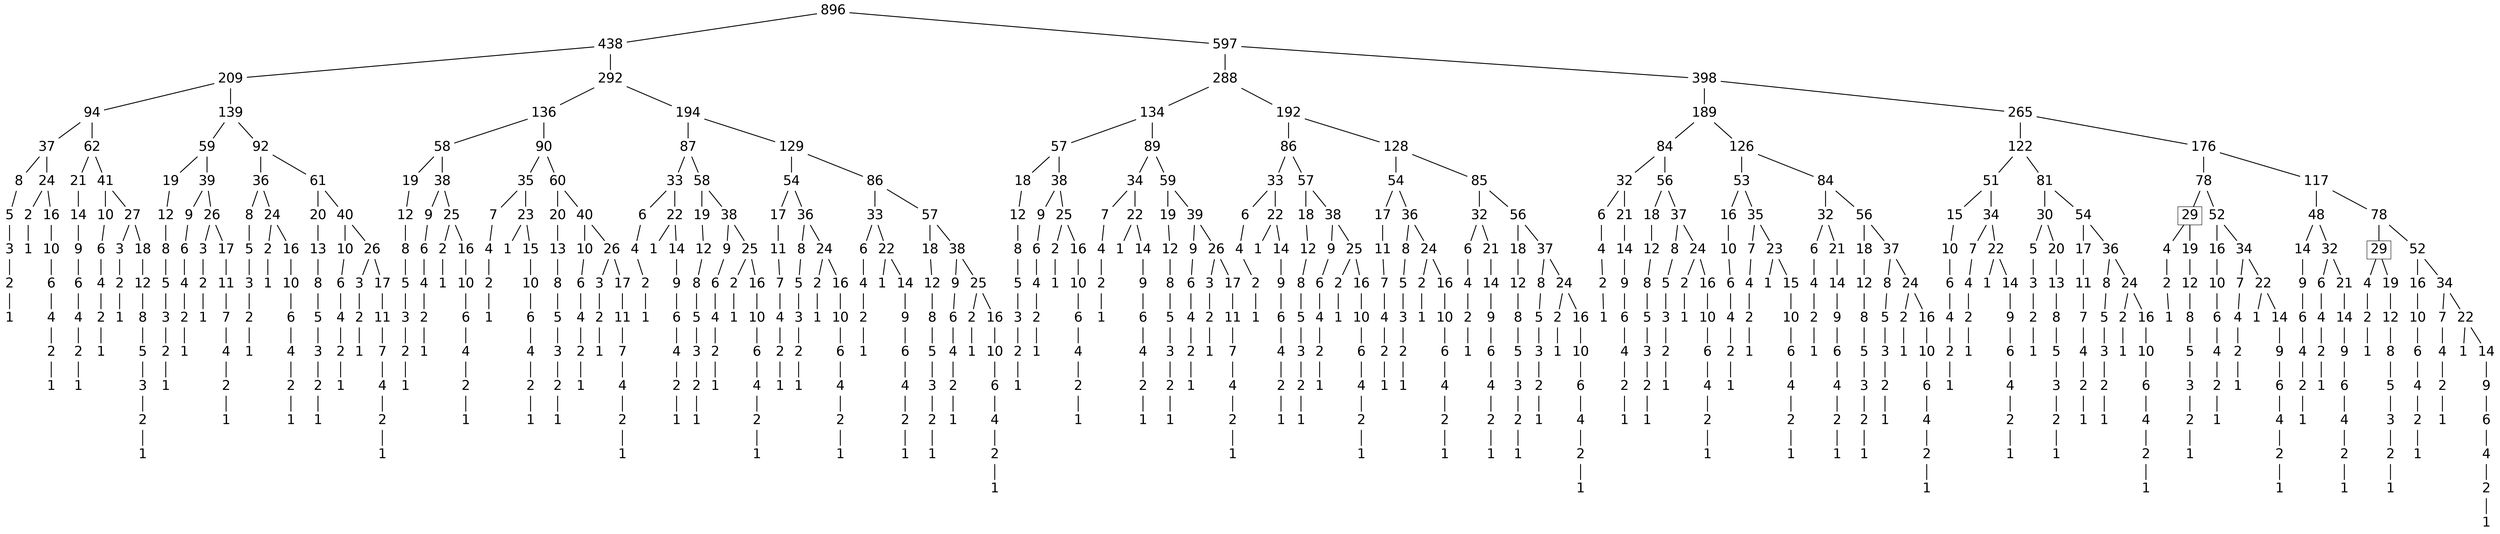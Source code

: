 digraph graph_name {
 graph[nodesep = 0.1];
 edge[dir=none, style=bold];
 node[ fontname = "Helvetica", shape = plaintext, width = 0.25, height = 0.25, fontsize=30];
bxt[label="896" ];
bxt->bxu
bxu[label="438" ];
bxu->bxv
bxv[label="209" ];
bxv->bxw
bxw[label="94" ];
bxw->bxx
bxx[label="37" ];
bxx->bxy
bxy[label="8" ];
bxy->bxz
bxz[label="5" ];
bxz->bya
bya[label="3" ];
bya->byb
byb[label="2" ];
byb->byc
byc[label="1" ];
bxx->byd
byd[label="24" ];
byd->bye
bye[label="2" ];
bye->byf
byf[label="1" ];
byd->byg
byg[label="16" ];
byg->byh
byh[label="10" ];
byh->byi
byi[label="6" ];
byi->byj
byj[label="4" ];
byj->byk
byk[label="2" ];
byk->byl
byl[label="1" ];
bxw->bym
bym[label="62" ];
bym->byn
byn[label="21" ];
byn->byo
byo[label="14" ];
byo->byp
byp[label="9" ];
byp->byq
byq[label="6" ];
byq->byr
byr[label="4" ];
byr->bys
bys[label="2" ];
bys->byt
byt[label="1" ];
bym->byu
byu[label="41" ];
byu->byv
byv[label="10" ];
byv->byw
byw[label="6" ];
byw->byx
byx[label="4" ];
byx->byy
byy[label="2" ];
byy->byz
byz[label="1" ];
byu->bza
bza[label="27" ];
bza->bzb
bzb[label="3" ];
bzb->bzc
bzc[label="2" ];
bzc->bzd
bzd[label="1" ];
bza->bze
bze[label="18" ];
bze->bzf
bzf[label="12" ];
bzf->bzg
bzg[label="8" ];
bzg->bzh
bzh[label="5" ];
bzh->bzi
bzi[label="3" ];
bzi->bzj
bzj[label="2" ];
bzj->bzk
bzk[label="1" ];
bxv->bzl
bzl[label="139" ];
bzl->bzm
bzm[label="59" ];
bzm->bzn
bzn[label="19" ];
bzn->bzo
bzo[label="12" ];
bzo->bzp
bzp[label="8" ];
bzp->bzq
bzq[label="5" ];
bzq->bzr
bzr[label="3" ];
bzr->bzs
bzs[label="2" ];
bzs->bzt
bzt[label="1" ];
bzm->bzu
bzu[label="39" ];
bzu->bzv
bzv[label="9" ];
bzv->bzw
bzw[label="6" ];
bzw->bzx
bzx[label="4" ];
bzx->bzy
bzy[label="2" ];
bzy->bzz
bzz[label="1" ];
bzu->caa
caa[label="26" ];
caa->cab
cab[label="3" ];
cab->cac
cac[label="2" ];
cac->cad
cad[label="1" ];
caa->cae
cae[label="17" ];
cae->caf
caf[label="11" ];
caf->cag
cag[label="7" ];
cag->cah
cah[label="4" ];
cah->cai
cai[label="2" ];
cai->caj
caj[label="1" ];
bzl->cak
cak[label="92" ];
cak->cal
cal[label="36" ];
cal->cam
cam[label="8" ];
cam->can
can[label="5" ];
can->cao
cao[label="3" ];
cao->cap
cap[label="2" ];
cap->caq
caq[label="1" ];
cal->car
car[label="24" ];
car->cas
cas[label="2" ];
cas->cat
cat[label="1" ];
car->cau
cau[label="16" ];
cau->cav
cav[label="10" ];
cav->caw
caw[label="6" ];
caw->cax
cax[label="4" ];
cax->cay
cay[label="2" ];
cay->caz
caz[label="1" ];
cak->cba
cba[label="61" ];
cba->cbb
cbb[label="20" ];
cbb->cbc
cbc[label="13" ];
cbc->cbd
cbd[label="8" ];
cbd->cbe
cbe[label="5" ];
cbe->cbf
cbf[label="3" ];
cbf->cbg
cbg[label="2" ];
cbg->cbh
cbh[label="1" ];
cba->cbi
cbi[label="40" ];
cbi->cbj
cbj[label="10" ];
cbj->cbk
cbk[label="6" ];
cbk->cbl
cbl[label="4" ];
cbl->cbm
cbm[label="2" ];
cbm->cbn
cbn[label="1" ];
cbi->cbo
cbo[label="26" ];
cbo->cbp
cbp[label="3" ];
cbp->cbq
cbq[label="2" ];
cbq->cbr
cbr[label="1" ];
cbo->cbs
cbs[label="17" ];
cbs->cbt
cbt[label="11" ];
cbt->cbu
cbu[label="7" ];
cbu->cbv
cbv[label="4" ];
cbv->cbw
cbw[label="2" ];
cbw->cbx
cbx[label="1" ];
bxu->cby
cby[label="292" ];
cby->cbz
cbz[label="136" ];
cbz->cca
cca[label="58" ];
cca->ccb
ccb[label="19" ];
ccb->ccc
ccc[label="12" ];
ccc->ccd
ccd[label="8" ];
ccd->cce
cce[label="5" ];
cce->ccf
ccf[label="3" ];
ccf->ccg
ccg[label="2" ];
ccg->cch
cch[label="1" ];
cca->cci
cci[label="38" ];
cci->ccj
ccj[label="9" ];
ccj->cck
cck[label="6" ];
cck->ccl
ccl[label="4" ];
ccl->ccm
ccm[label="2" ];
ccm->ccn
ccn[label="1" ];
cci->cco
cco[label="25" ];
cco->ccp
ccp[label="2" ];
ccp->ccq
ccq[label="1" ];
cco->ccr
ccr[label="16" ];
ccr->ccs
ccs[label="10" ];
ccs->cct
cct[label="6" ];
cct->ccu
ccu[label="4" ];
ccu->ccv
ccv[label="2" ];
ccv->ccw
ccw[label="1" ];
cbz->ccx
ccx[label="90" ];
ccx->ccy
ccy[label="35" ];
ccy->ccz
ccz[label="7" ];
ccz->cda
cda[label="4" ];
cda->cdb
cdb[label="2" ];
cdb->cdc
cdc[label="1" ];
ccy->cdd
cdd[label="23" ];
cdd->cde
cde[label="1" ];
cdd->cdf
cdf[label="15" ];
cdf->cdg
cdg[label="10" ];
cdg->cdh
cdh[label="6" ];
cdh->cdi
cdi[label="4" ];
cdi->cdj
cdj[label="2" ];
cdj->cdk
cdk[label="1" ];
ccx->cdl
cdl[label="60" ];
cdl->cdm
cdm[label="20" ];
cdm->cdn
cdn[label="13" ];
cdn->cdo
cdo[label="8" ];
cdo->cdp
cdp[label="5" ];
cdp->cdq
cdq[label="3" ];
cdq->cdr
cdr[label="2" ];
cdr->cds
cds[label="1" ];
cdl->cdt
cdt[label="40" ];
cdt->cdu
cdu[label="10" ];
cdu->cdv
cdv[label="6" ];
cdv->cdw
cdw[label="4" ];
cdw->cdx
cdx[label="2" ];
cdx->cdy
cdy[label="1" ];
cdt->cdz
cdz[label="26" ];
cdz->cea
cea[label="3" ];
cea->ceb
ceb[label="2" ];
ceb->cec
cec[label="1" ];
cdz->ced
ced[label="17" ];
ced->cee
cee[label="11" ];
cee->cef
cef[label="7" ];
cef->ceg
ceg[label="4" ];
ceg->ceh
ceh[label="2" ];
ceh->cei
cei[label="1" ];
cby->cej
cej[label="194" ];
cej->cek
cek[label="87" ];
cek->cel
cel[label="33" ];
cel->cem
cem[label="6" ];
cem->cen
cen[label="4" ];
cen->ceo
ceo[label="2" ];
ceo->cep
cep[label="1" ];
cel->ceq
ceq[label="22" ];
ceq->cer
cer[label="1" ];
ceq->ces
ces[label="14" ];
ces->cet
cet[label="9" ];
cet->ceu
ceu[label="6" ];
ceu->cev
cev[label="4" ];
cev->cew
cew[label="2" ];
cew->cex
cex[label="1" ];
cek->cey
cey[label="58" ];
cey->cez
cez[label="19" ];
cez->cfa
cfa[label="12" ];
cfa->cfb
cfb[label="8" ];
cfb->cfc
cfc[label="5" ];
cfc->cfd
cfd[label="3" ];
cfd->cfe
cfe[label="2" ];
cfe->cff
cff[label="1" ];
cey->cfg
cfg[label="38" ];
cfg->cfh
cfh[label="9" ];
cfh->cfi
cfi[label="6" ];
cfi->cfj
cfj[label="4" ];
cfj->cfk
cfk[label="2" ];
cfk->cfl
cfl[label="1" ];
cfg->cfm
cfm[label="25" ];
cfm->cfn
cfn[label="2" ];
cfn->cfo
cfo[label="1" ];
cfm->cfp
cfp[label="16" ];
cfp->cfq
cfq[label="10" ];
cfq->cfr
cfr[label="6" ];
cfr->cfs
cfs[label="4" ];
cfs->cft
cft[label="2" ];
cft->cfu
cfu[label="1" ];
cej->cfv
cfv[label="129" ];
cfv->cfw
cfw[label="54" ];
cfw->cfx
cfx[label="17" ];
cfx->cfy
cfy[label="11" ];
cfy->cfz
cfz[label="7" ];
cfz->cga
cga[label="4" ];
cga->cgb
cgb[label="2" ];
cgb->cgc
cgc[label="1" ];
cfw->cgd
cgd[label="36" ];
cgd->cge
cge[label="8" ];
cge->cgf
cgf[label="5" ];
cgf->cgg
cgg[label="3" ];
cgg->cgh
cgh[label="2" ];
cgh->cgi
cgi[label="1" ];
cgd->cgj
cgj[label="24" ];
cgj->cgk
cgk[label="2" ];
cgk->cgl
cgl[label="1" ];
cgj->cgm
cgm[label="16" ];
cgm->cgn
cgn[label="10" ];
cgn->cgo
cgo[label="6" ];
cgo->cgp
cgp[label="4" ];
cgp->cgq
cgq[label="2" ];
cgq->cgr
cgr[label="1" ];
cfv->cgs
cgs[label="86" ];
cgs->cgt
cgt[label="33" ];
cgt->cgu
cgu[label="6" ];
cgu->cgv
cgv[label="4" ];
cgv->cgw
cgw[label="2" ];
cgw->cgx
cgx[label="1" ];
cgt->cgy
cgy[label="22" ];
cgy->cgz
cgz[label="1" ];
cgy->cha
cha[label="14" ];
cha->chb
chb[label="9" ];
chb->chc
chc[label="6" ];
chc->chd
chd[label="4" ];
chd->che
che[label="2" ];
che->chf
chf[label="1" ];
cgs->chg
chg[label="57" ];
chg->chh
chh[label="18" ];
chh->chi
chi[label="12" ];
chi->chj
chj[label="8" ];
chj->chk
chk[label="5" ];
chk->chl
chl[label="3" ];
chl->chm
chm[label="2" ];
chm->chn
chn[label="1" ];
chg->cho
cho[label="38" ];
cho->chp
chp[label="9" ];
chp->chq
chq[label="6" ];
chq->chr
chr[label="4" ];
chr->chs
chs[label="2" ];
chs->cht
cht[label="1" ];
cho->chu
chu[label="25" ];
chu->chv
chv[label="2" ];
chv->chw
chw[label="1" ];
chu->chx
chx[label="16" ];
chx->chy
chy[label="10" ];
chy->chz
chz[label="6" ];
chz->cia
cia[label="4" ];
cia->cib
cib[label="2" ];
cib->cic
cic[label="1" ];
bxt->cid
cid[label="597" ];
cid->cie
cie[label="288" ];
cie->cif
cif[label="134" ];
cif->cig
cig[label="57" ];
cig->cih
cih[label="18" ];
cih->cii
cii[label="12" ];
cii->cij
cij[label="8" ];
cij->cik
cik[label="5" ];
cik->cil
cil[label="3" ];
cil->cim
cim[label="2" ];
cim->cin
cin[label="1" ];
cig->cio
cio[label="38" ];
cio->cip
cip[label="9" ];
cip->ciq
ciq[label="6" ];
ciq->cir
cir[label="4" ];
cir->cis
cis[label="2" ];
cis->cit
cit[label="1" ];
cio->ciu
ciu[label="25" ];
ciu->civ
civ[label="2" ];
civ->ciw
ciw[label="1" ];
ciu->cix
cix[label="16" ];
cix->ciy
ciy[label="10" ];
ciy->ciz
ciz[label="6" ];
ciz->cja
cja[label="4" ];
cja->cjb
cjb[label="2" ];
cjb->cjc
cjc[label="1" ];
cif->cjd
cjd[label="89" ];
cjd->cje
cje[label="34" ];
cje->cjf
cjf[label="7" ];
cjf->cjg
cjg[label="4" ];
cjg->cjh
cjh[label="2" ];
cjh->cji
cji[label="1" ];
cje->cjj
cjj[label="22" ];
cjj->cjk
cjk[label="1" ];
cjj->cjl
cjl[label="14" ];
cjl->cjm
cjm[label="9" ];
cjm->cjn
cjn[label="6" ];
cjn->cjo
cjo[label="4" ];
cjo->cjp
cjp[label="2" ];
cjp->cjq
cjq[label="1" ];
cjd->cjr
cjr[label="59" ];
cjr->cjs
cjs[label="19" ];
cjs->cjt
cjt[label="12" ];
cjt->cju
cju[label="8" ];
cju->cjv
cjv[label="5" ];
cjv->cjw
cjw[label="3" ];
cjw->cjx
cjx[label="2" ];
cjx->cjy
cjy[label="1" ];
cjr->cjz
cjz[label="39" ];
cjz->cka
cka[label="9" ];
cka->ckb
ckb[label="6" ];
ckb->ckc
ckc[label="4" ];
ckc->ckd
ckd[label="2" ];
ckd->cke
cke[label="1" ];
cjz->ckf
ckf[label="26" ];
ckf->ckg
ckg[label="3" ];
ckg->ckh
ckh[label="2" ];
ckh->cki
cki[label="1" ];
ckf->ckj
ckj[label="17" ];
ckj->ckk
ckk[label="11" ];
ckk->ckl
ckl[label="7" ];
ckl->ckm
ckm[label="4" ];
ckm->ckn
ckn[label="2" ];
ckn->cko
cko[label="1" ];
cie->ckp
ckp[label="192" ];
ckp->ckq
ckq[label="86" ];
ckq->ckr
ckr[label="33" ];
ckr->cks
cks[label="6" ];
cks->ckt
ckt[label="4" ];
ckt->cku
cku[label="2" ];
cku->ckv
ckv[label="1" ];
ckr->ckw
ckw[label="22" ];
ckw->ckx
ckx[label="1" ];
ckw->cky
cky[label="14" ];
cky->ckz
ckz[label="9" ];
ckz->cla
cla[label="6" ];
cla->clb
clb[label="4" ];
clb->clc
clc[label="2" ];
clc->cld
cld[label="1" ];
ckq->cle
cle[label="57" ];
cle->clf
clf[label="18" ];
clf->clg
clg[label="12" ];
clg->clh
clh[label="8" ];
clh->cli
cli[label="5" ];
cli->clj
clj[label="3" ];
clj->clk
clk[label="2" ];
clk->cll
cll[label="1" ];
cle->clm
clm[label="38" ];
clm->cln
cln[label="9" ];
cln->clo
clo[label="6" ];
clo->clp
clp[label="4" ];
clp->clq
clq[label="2" ];
clq->clr
clr[label="1" ];
clm->cls
cls[label="25" ];
cls->clt
clt[label="2" ];
clt->clu
clu[label="1" ];
cls->clv
clv[label="16" ];
clv->clw
clw[label="10" ];
clw->clx
clx[label="6" ];
clx->cly
cly[label="4" ];
cly->clz
clz[label="2" ];
clz->cma
cma[label="1" ];
ckp->cmb
cmb[label="128" ];
cmb->cmc
cmc[label="54" ];
cmc->cmd
cmd[label="17" ];
cmd->cme
cme[label="11" ];
cme->cmf
cmf[label="7" ];
cmf->cmg
cmg[label="4" ];
cmg->cmh
cmh[label="2" ];
cmh->cmi
cmi[label="1" ];
cmc->cmj
cmj[label="36" ];
cmj->cmk
cmk[label="8" ];
cmk->cml
cml[label="5" ];
cml->cmm
cmm[label="3" ];
cmm->cmn
cmn[label="2" ];
cmn->cmo
cmo[label="1" ];
cmj->cmp
cmp[label="24" ];
cmp->cmq
cmq[label="2" ];
cmq->cmr
cmr[label="1" ];
cmp->cms
cms[label="16" ];
cms->cmt
cmt[label="10" ];
cmt->cmu
cmu[label="6" ];
cmu->cmv
cmv[label="4" ];
cmv->cmw
cmw[label="2" ];
cmw->cmx
cmx[label="1" ];
cmb->cmy
cmy[label="85" ];
cmy->cmz
cmz[label="32" ];
cmz->cna
cna[label="6" ];
cna->cnb
cnb[label="4" ];
cnb->cnc
cnc[label="2" ];
cnc->cnd
cnd[label="1" ];
cmz->cne
cne[label="21" ];
cne->cnf
cnf[label="14" ];
cnf->cng
cng[label="9" ];
cng->cnh
cnh[label="6" ];
cnh->cni
cni[label="4" ];
cni->cnj
cnj[label="2" ];
cnj->cnk
cnk[label="1" ];
cmy->cnl
cnl[label="56" ];
cnl->cnm
cnm[label="18" ];
cnm->cnn
cnn[label="12" ];
cnn->cno
cno[label="8" ];
cno->cnp
cnp[label="5" ];
cnp->cnq
cnq[label="3" ];
cnq->cnr
cnr[label="2" ];
cnr->cns
cns[label="1" ];
cnl->cnt
cnt[label="37" ];
cnt->cnu
cnu[label="8" ];
cnu->cnv
cnv[label="5" ];
cnv->cnw
cnw[label="3" ];
cnw->cnx
cnx[label="2" ];
cnx->cny
cny[label="1" ];
cnt->cnz
cnz[label="24" ];
cnz->coa
coa[label="2" ];
coa->cob
cob[label="1" ];
cnz->coc
coc[label="16" ];
coc->cod
cod[label="10" ];
cod->coe
coe[label="6" ];
coe->cof
cof[label="4" ];
cof->cog
cog[label="2" ];
cog->coh
coh[label="1" ];
cid->coi
coi[label="398" ];
coi->coj
coj[label="189" ];
coj->cok
cok[label="84" ];
cok->col
col[label="32" ];
col->com
com[label="6" ];
com->con
con[label="4" ];
con->coo
coo[label="2" ];
coo->cop
cop[label="1" ];
col->coq
coq[label="21" ];
coq->cor
cor[label="14" ];
cor->cos
cos[label="9" ];
cos->cot
cot[label="6" ];
cot->cou
cou[label="4" ];
cou->cov
cov[label="2" ];
cov->cow
cow[label="1" ];
cok->cox
cox[label="56" ];
cox->coy
coy[label="18" ];
coy->coz
coz[label="12" ];
coz->cpa
cpa[label="8" ];
cpa->cpb
cpb[label="5" ];
cpb->cpc
cpc[label="3" ];
cpc->cpd
cpd[label="2" ];
cpd->cpe
cpe[label="1" ];
cox->cpf
cpf[label="37" ];
cpf->cpg
cpg[label="8" ];
cpg->cph
cph[label="5" ];
cph->cpi
cpi[label="3" ];
cpi->cpj
cpj[label="2" ];
cpj->cpk
cpk[label="1" ];
cpf->cpl
cpl[label="24" ];
cpl->cpm
cpm[label="2" ];
cpm->cpn
cpn[label="1" ];
cpl->cpo
cpo[label="16" ];
cpo->cpp
cpp[label="10" ];
cpp->cpq
cpq[label="6" ];
cpq->cpr
cpr[label="4" ];
cpr->cps
cps[label="2" ];
cps->cpt
cpt[label="1" ];
coj->cpu
cpu[label="126" ];
cpu->cpv
cpv[label="53" ];
cpv->cpw
cpw[label="16" ];
cpw->cpx
cpx[label="10" ];
cpx->cpy
cpy[label="6" ];
cpy->cpz
cpz[label="4" ];
cpz->cqa
cqa[label="2" ];
cqa->cqb
cqb[label="1" ];
cpv->cqc
cqc[label="35" ];
cqc->cqd
cqd[label="7" ];
cqd->cqe
cqe[label="4" ];
cqe->cqf
cqf[label="2" ];
cqf->cqg
cqg[label="1" ];
cqc->cqh
cqh[label="23" ];
cqh->cqi
cqi[label="1" ];
cqh->cqj
cqj[label="15" ];
cqj->cqk
cqk[label="10" ];
cqk->cql
cql[label="6" ];
cql->cqm
cqm[label="4" ];
cqm->cqn
cqn[label="2" ];
cqn->cqo
cqo[label="1" ];
cpu->cqp
cqp[label="84" ];
cqp->cqq
cqq[label="32" ];
cqq->cqr
cqr[label="6" ];
cqr->cqs
cqs[label="4" ];
cqs->cqt
cqt[label="2" ];
cqt->cqu
cqu[label="1" ];
cqq->cqv
cqv[label="21" ];
cqv->cqw
cqw[label="14" ];
cqw->cqx
cqx[label="9" ];
cqx->cqy
cqy[label="6" ];
cqy->cqz
cqz[label="4" ];
cqz->cra
cra[label="2" ];
cra->crb
crb[label="1" ];
cqp->crc
crc[label="56" ];
crc->crd
crd[label="18" ];
crd->cre
cre[label="12" ];
cre->crf
crf[label="8" ];
crf->crg
crg[label="5" ];
crg->crh
crh[label="3" ];
crh->cri
cri[label="2" ];
cri->crj
crj[label="1" ];
crc->crk
crk[label="37" ];
crk->crl
crl[label="8" ];
crl->crm
crm[label="5" ];
crm->crn
crn[label="3" ];
crn->cro
cro[label="2" ];
cro->crp
crp[label="1" ];
crk->crq
crq[label="24" ];
crq->crr
crr[label="2" ];
crr->crs
crs[label="1" ];
crq->crt
crt[label="16" ];
crt->cru
cru[label="10" ];
cru->crv
crv[label="6" ];
crv->crw
crw[label="4" ];
crw->crx
crx[label="2" ];
crx->cry
cry[label="1" ];
coi->crz
crz[label="265" ];
crz->csa
csa[label="122" ];
csa->csb
csb[label="51" ];
csb->csc
csc[label="15" ];
csc->csd
csd[label="10" ];
csd->cse
cse[label="6" ];
cse->csf
csf[label="4" ];
csf->csg
csg[label="2" ];
csg->csh
csh[label="1" ];
csb->csi
csi[label="34" ];
csi->csj
csj[label="7" ];
csj->csk
csk[label="4" ];
csk->csl
csl[label="2" ];
csl->csm
csm[label="1" ];
csi->csn
csn[label="22" ];
csn->cso
cso[label="1" ];
csn->csp
csp[label="14" ];
csp->csq
csq[label="9" ];
csq->csr
csr[label="6" ];
csr->css
css[label="4" ];
css->cst
cst[label="2" ];
cst->csu
csu[label="1" ];
csa->csv
csv[label="81" ];
csv->csw
csw[label="30" ];
csw->csx
csx[label="5" ];
csx->csy
csy[label="3" ];
csy->csz
csz[label="2" ];
csz->cta
cta[label="1" ];
csw->ctb
ctb[label="20" ];
ctb->ctc
ctc[label="13" ];
ctc->ctd
ctd[label="8" ];
ctd->cte
cte[label="5" ];
cte->ctf
ctf[label="3" ];
ctf->ctg
ctg[label="2" ];
ctg->cth
cth[label="1" ];
csv->cti
cti[label="54" ];
cti->ctj
ctj[label="17" ];
ctj->ctk
ctk[label="11" ];
ctk->ctl
ctl[label="7" ];
ctl->ctm
ctm[label="4" ];
ctm->ctn
ctn[label="2" ];
ctn->cto
cto[label="1" ];
cti->ctp
ctp[label="36" ];
ctp->ctq
ctq[label="8" ];
ctq->ctr
ctr[label="5" ];
ctr->cts
cts[label="3" ];
cts->ctt
ctt[label="2" ];
ctt->ctu
ctu[label="1" ];
ctp->ctv
ctv[label="24" ];
ctv->ctw
ctw[label="2" ];
ctw->ctx
ctx[label="1" ];
ctv->cty
cty[label="16" ];
cty->ctz
ctz[label="10" ];
ctz->cua
cua[label="6" ];
cua->cub
cub[label="4" ];
cub->cuc
cuc[label="2" ];
cuc->cud
cud[label="1" ];
crz->cue
cue[label="176" ];
cue->cuf
cuf[label="78" ];
cuf->cug
cug[label="29" ;shape=box];
cug->cuh
cuh[label="4" ];
cuh->cui
cui[label="2" ];
cui->cuj
cuj[label="1" ];
cug->cuk
cuk[label="19" ];
cuk->cul
cul[label="12" ];
cul->cum
cum[label="8" ];
cum->cun
cun[label="5" ];
cun->cuo
cuo[label="3" ];
cuo->cup
cup[label="2" ];
cup->cuq
cuq[label="1" ];
cuf->cur
cur[label="52" ];
cur->cus
cus[label="16" ];
cus->cut
cut[label="10" ];
cut->cuu
cuu[label="6" ];
cuu->cuv
cuv[label="4" ];
cuv->cuw
cuw[label="2" ];
cuw->cux
cux[label="1" ];
cur->cuy
cuy[label="34" ];
cuy->cuz
cuz[label="7" ];
cuz->cva
cva[label="4" ];
cva->cvb
cvb[label="2" ];
cvb->cvc
cvc[label="1" ];
cuy->cvd
cvd[label="22" ];
cvd->cve
cve[label="1" ];
cvd->cvf
cvf[label="14" ];
cvf->cvg
cvg[label="9" ];
cvg->cvh
cvh[label="6" ];
cvh->cvi
cvi[label="4" ];
cvi->cvj
cvj[label="2" ];
cvj->cvk
cvk[label="1" ];
cue->cvl
cvl[label="117" ];
cvl->cvm
cvm[label="48" ];
cvm->cvn
cvn[label="14" ];
cvn->cvo
cvo[label="9" ];
cvo->cvp
cvp[label="6" ];
cvp->cvq
cvq[label="4" ];
cvq->cvr
cvr[label="2" ];
cvr->cvs
cvs[label="1" ];
cvm->cvt
cvt[label="32" ];
cvt->cvu
cvu[label="6" ];
cvu->cvv
cvv[label="4" ];
cvv->cvw
cvw[label="2" ];
cvw->cvx
cvx[label="1" ];
cvt->cvy
cvy[label="21" ];
cvy->cvz
cvz[label="14" ];
cvz->cwa
cwa[label="9" ];
cwa->cwb
cwb[label="6" ];
cwb->cwc
cwc[label="4" ];
cwc->cwd
cwd[label="2" ];
cwd->cwe
cwe[label="1" ];
cvl->cwf
cwf[label="78" ];
cwf->cwg
cwg[label="29" ;shape=box];
cwg->cwh
cwh[label="4" ];
cwh->cwi
cwi[label="2" ];
cwi->cwj
cwj[label="1" ];
cwg->cwk
cwk[label="19" ];
cwk->cwl
cwl[label="12" ];
cwl->cwm
cwm[label="8" ];
cwm->cwn
cwn[label="5" ];
cwn->cwo
cwo[label="3" ];
cwo->cwp
cwp[label="2" ];
cwp->cwq
cwq[label="1" ];
cwf->cwr
cwr[label="52" ];
cwr->cws
cws[label="16" ];
cws->cwt
cwt[label="10" ];
cwt->cwu
cwu[label="6" ];
cwu->cwv
cwv[label="4" ];
cwv->cww
cww[label="2" ];
cww->cwx
cwx[label="1" ];
cwr->cwy
cwy[label="34" ];
cwy->cwz
cwz[label="7" ];
cwz->cxa
cxa[label="4" ];
cxa->cxb
cxb[label="2" ];
cxb->cxc
cxc[label="1" ];
cwy->cxd
cxd[label="22" ];
cxd->cxe
cxe[label="1" ];
cxd->cxf
cxf[label="14" ];
cxf->cxg
cxg[label="9" ];
cxg->cxh
cxh[label="6" ];
cxh->cxi
cxi[label="4" ];
cxi->cxj
cxj[label="2" ];
cxj->cxk
cxk[label="1" ];
}
